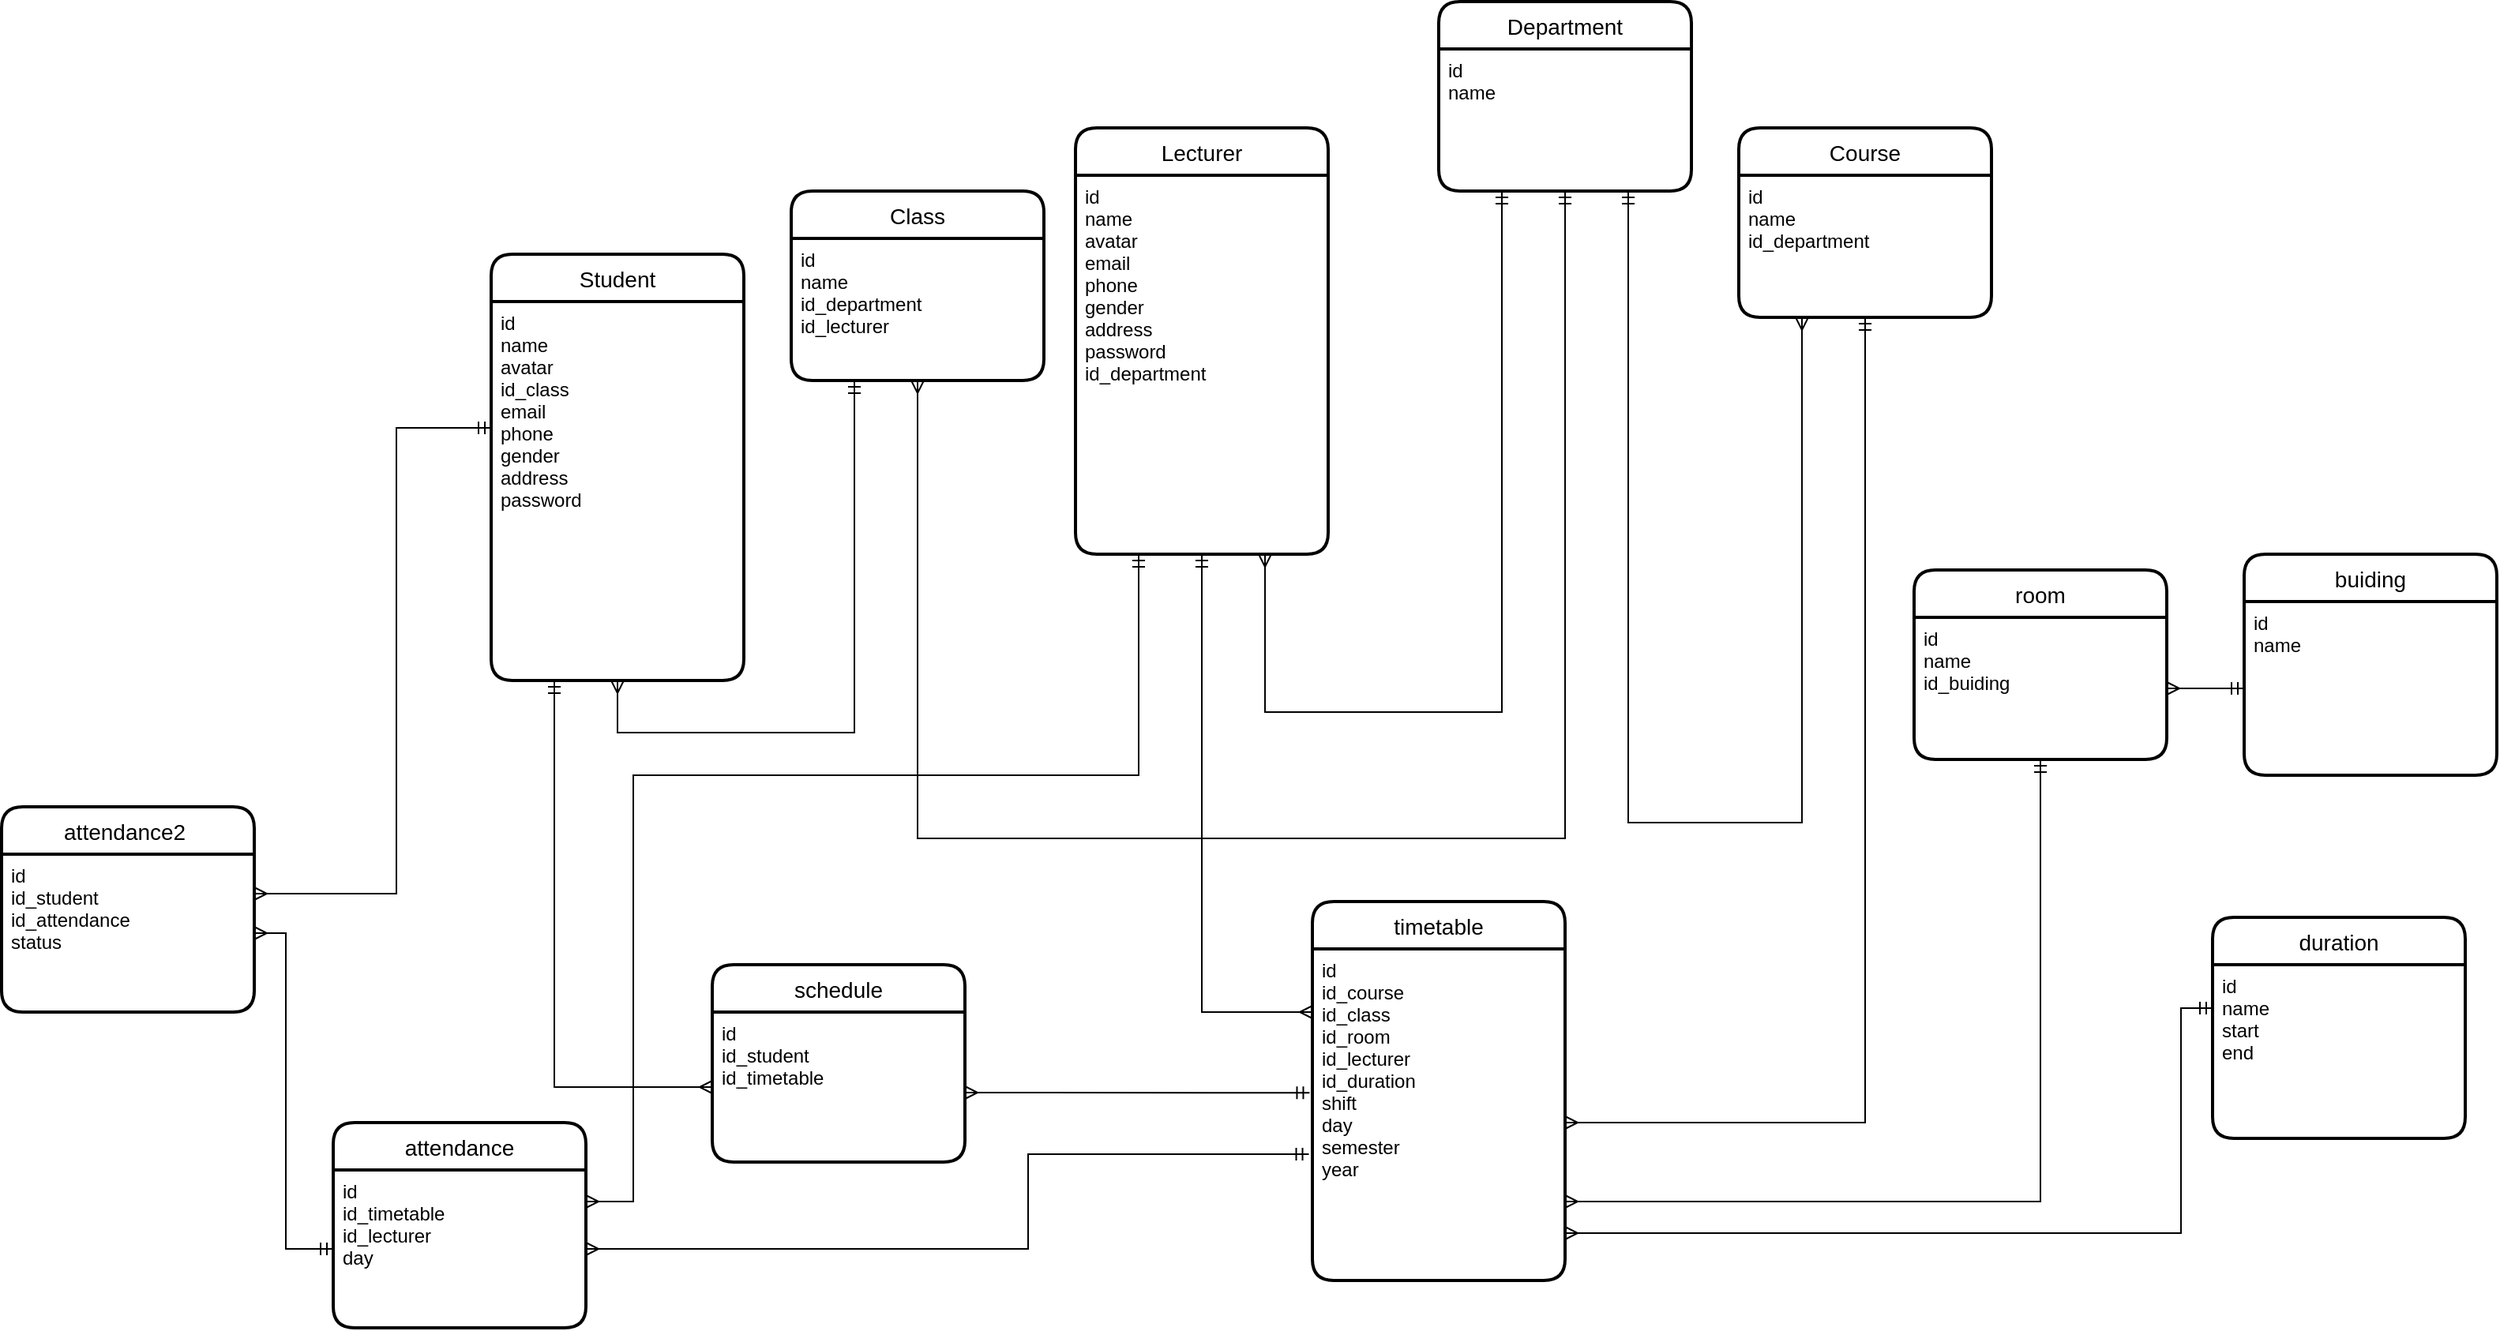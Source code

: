 <mxfile version="18.0.6" type="device"><diagram id="3rJqissA6JiDLcgNYCH2" name="Page-1"><mxGraphModel dx="1221" dy="754" grid="1" gridSize="10" guides="1" tooltips="1" connect="1" arrows="1" fold="1" page="1" pageScale="1" pageWidth="827" pageHeight="1169" math="0" shadow="0"><root><mxCell id="0"/><mxCell id="1" parent="0"/><mxCell id="PKEaGX2Zyq90DAuyqYgx-13" value="Student" style="swimlane;childLayout=stackLayout;horizontal=1;startSize=30;horizontalStack=0;rounded=1;fontSize=14;fontStyle=0;strokeWidth=2;resizeParent=0;resizeLast=1;shadow=0;dashed=0;align=center;" parent="1" vertex="1"><mxGeometry x="340" y="300" width="160" height="270" as="geometry"/></mxCell><mxCell id="PKEaGX2Zyq90DAuyqYgx-14" value="id&#10;name&#10;avatar&#10;id_class&#10;email &#10;phone&#10;gender&#10;address&#10;password&#10;" style="align=left;strokeColor=none;fillColor=none;spacingLeft=4;fontSize=12;verticalAlign=top;resizable=0;rotatable=0;part=1;" parent="PKEaGX2Zyq90DAuyqYgx-13" vertex="1"><mxGeometry y="30" width="160" height="240" as="geometry"/></mxCell><mxCell id="j5pKJVtfpeDa8EhqU6QL-40" style="edgeStyle=orthogonalEdgeStyle;rounded=0;orthogonalLoop=1;jettySize=auto;html=1;entryX=0.5;entryY=1;entryDx=0;entryDy=0;startArrow=ERmany;startFill=0;endArrow=ERmandOne;endFill=0;" parent="1" source="PKEaGX2Zyq90DAuyqYgx-18" target="PKEaGX2Zyq90DAuyqYgx-21" edge="1"><mxGeometry relative="1" as="geometry"><Array as="points"><mxPoint x="610" y="670"/><mxPoint x="1020" y="670"/></Array></mxGeometry></mxCell><mxCell id="PKEaGX2Zyq90DAuyqYgx-18" value="Class" style="swimlane;childLayout=stackLayout;horizontal=1;startSize=30;horizontalStack=0;rounded=1;fontSize=14;fontStyle=0;strokeWidth=2;resizeParent=0;resizeLast=1;shadow=0;dashed=0;align=center;" parent="1" vertex="1"><mxGeometry x="530" y="260" width="160" height="120" as="geometry"/></mxCell><mxCell id="PKEaGX2Zyq90DAuyqYgx-19" value="id&#10;name&#10;id_department&#10;id_lecturer" style="align=left;strokeColor=none;fillColor=none;spacingLeft=4;fontSize=12;verticalAlign=top;resizable=0;rotatable=0;part=1;" parent="PKEaGX2Zyq90DAuyqYgx-18" vertex="1"><mxGeometry y="30" width="160" height="90" as="geometry"/></mxCell><mxCell id="PKEaGX2Zyq90DAuyqYgx-20" value="Department" style="swimlane;childLayout=stackLayout;horizontal=1;startSize=30;horizontalStack=0;rounded=1;fontSize=14;fontStyle=0;strokeWidth=2;resizeParent=0;resizeLast=1;shadow=0;dashed=0;align=center;" parent="1" vertex="1"><mxGeometry x="940" y="140" width="160" height="120" as="geometry"/></mxCell><mxCell id="PKEaGX2Zyq90DAuyqYgx-21" value="id&#10;name" style="align=left;strokeColor=none;fillColor=none;spacingLeft=4;fontSize=12;verticalAlign=top;resizable=0;rotatable=0;part=1;" parent="PKEaGX2Zyq90DAuyqYgx-20" vertex="1"><mxGeometry y="30" width="160" height="90" as="geometry"/></mxCell><mxCell id="j5pKJVtfpeDa8EhqU6QL-22" style="edgeStyle=orthogonalEdgeStyle;rounded=0;orthogonalLoop=1;jettySize=auto;html=1;entryX=0;entryY=0.25;entryDx=0;entryDy=0;startArrow=ERmany;startFill=0;endArrow=ERmandOne;endFill=0;" parent="1" source="PKEaGX2Zyq90DAuyqYgx-22" target="j5pKJVtfpeDa8EhqU6QL-10" edge="1"><mxGeometry relative="1" as="geometry"><Array as="points"><mxPoint x="1410" y="920"/><mxPoint x="1410" y="778"/></Array></mxGeometry></mxCell><mxCell id="PKEaGX2Zyq90DAuyqYgx-22" value="timetable" style="swimlane;childLayout=stackLayout;horizontal=1;startSize=30;horizontalStack=0;rounded=1;fontSize=14;fontStyle=0;strokeWidth=2;resizeParent=0;resizeLast=1;shadow=0;dashed=0;align=center;" parent="1" vertex="1"><mxGeometry x="860" y="710" width="160" height="240" as="geometry"/></mxCell><mxCell id="PKEaGX2Zyq90DAuyqYgx-23" value="id&#10;id_course&#10;id_class&#10;id_room&#10;id_lecturer&#10;id_duration&#10;shift&#10;day&#10;semester&#10;year&#10;" style="align=left;strokeColor=none;fillColor=none;spacingLeft=4;fontSize=12;verticalAlign=top;resizable=0;rotatable=0;part=1;" parent="PKEaGX2Zyq90DAuyqYgx-22" vertex="1"><mxGeometry y="30" width="160" height="210" as="geometry"/></mxCell><mxCell id="ItVR99mCIWh2kCKYdXxZ-1" value="Course" style="swimlane;childLayout=stackLayout;horizontal=1;startSize=30;horizontalStack=0;rounded=1;fontSize=14;fontStyle=0;strokeWidth=2;resizeParent=0;resizeLast=1;shadow=0;dashed=0;align=center;" parent="1" vertex="1"><mxGeometry x="1130" y="220" width="160" height="120" as="geometry"/></mxCell><mxCell id="ItVR99mCIWh2kCKYdXxZ-2" value="id&#10;name&#10;id_department" style="align=left;strokeColor=none;fillColor=none;spacingLeft=4;fontSize=12;verticalAlign=top;resizable=0;rotatable=0;part=1;" parent="ItVR99mCIWh2kCKYdXxZ-1" vertex="1"><mxGeometry y="30" width="160" height="90" as="geometry"/></mxCell><mxCell id="ItVR99mCIWh2kCKYdXxZ-3" value="room" style="swimlane;childLayout=stackLayout;horizontal=1;startSize=30;horizontalStack=0;rounded=1;fontSize=14;fontStyle=0;strokeWidth=2;resizeParent=0;resizeLast=1;shadow=0;dashed=0;align=center;" parent="1" vertex="1"><mxGeometry x="1241" y="500" width="160" height="120" as="geometry"/></mxCell><mxCell id="ItVR99mCIWh2kCKYdXxZ-4" value="id&#10;name&#10;id_buiding&#10;" style="align=left;strokeColor=none;fillColor=none;spacingLeft=4;fontSize=12;verticalAlign=top;resizable=0;rotatable=0;part=1;" parent="ItVR99mCIWh2kCKYdXxZ-3" vertex="1"><mxGeometry y="30" width="160" height="90" as="geometry"/></mxCell><mxCell id="j5pKJVtfpeDa8EhqU6QL-4" value="buiding" style="swimlane;childLayout=stackLayout;horizontal=1;startSize=30;horizontalStack=0;rounded=1;fontSize=14;fontStyle=0;strokeWidth=2;resizeParent=0;resizeLast=1;shadow=0;dashed=0;align=center;" parent="1" vertex="1"><mxGeometry x="1450" y="490" width="160" height="140" as="geometry"/></mxCell><mxCell id="j5pKJVtfpeDa8EhqU6QL-5" value="id&#10;name &#10;" style="align=left;strokeColor=none;fillColor=none;spacingLeft=4;fontSize=12;verticalAlign=top;resizable=0;rotatable=0;part=1;" parent="j5pKJVtfpeDa8EhqU6QL-4" vertex="1"><mxGeometry y="30" width="160" height="110" as="geometry"/></mxCell><mxCell id="j5pKJVtfpeDa8EhqU6QL-9" value="duration" style="swimlane;childLayout=stackLayout;horizontal=1;startSize=30;horizontalStack=0;rounded=1;fontSize=14;fontStyle=0;strokeWidth=2;resizeParent=0;resizeLast=1;shadow=0;dashed=0;align=center;" parent="1" vertex="1"><mxGeometry x="1430" y="720" width="160" height="140" as="geometry"/></mxCell><mxCell id="j5pKJVtfpeDa8EhqU6QL-10" value="id&#10;name&#10;start&#10;end     &#10;" style="align=left;strokeColor=none;fillColor=none;spacingLeft=4;fontSize=12;verticalAlign=top;resizable=0;rotatable=0;part=1;" parent="j5pKJVtfpeDa8EhqU6QL-9" vertex="1"><mxGeometry y="30" width="160" height="110" as="geometry"/></mxCell><mxCell id="j5pKJVtfpeDa8EhqU6QL-15" value="" style="edgeStyle=orthogonalEdgeStyle;fontSize=12;html=1;endArrow=ERmandOne;startArrow=ERmany;rounded=0;entryX=0.25;entryY=1;entryDx=0;entryDy=0;startFill=0;exitX=0.75;exitY=1;exitDx=0;exitDy=0;" parent="1" source="PKEaGX2Zyq90DAuyqYgx-17" target="PKEaGX2Zyq90DAuyqYgx-21" edge="1"><mxGeometry width="100" height="100" relative="1" as="geometry"><mxPoint x="910" y="540" as="sourcePoint"/><mxPoint x="910" y="560" as="targetPoint"/><Array as="points"><mxPoint x="830" y="590"/><mxPoint x="980" y="590"/></Array></mxGeometry></mxCell><mxCell id="PKEaGX2Zyq90DAuyqYgx-16" value="Lecturer" style="swimlane;childLayout=stackLayout;horizontal=1;startSize=30;horizontalStack=0;rounded=1;fontSize=14;fontStyle=0;strokeWidth=2;resizeParent=0;resizeLast=1;shadow=0;dashed=0;align=center;" parent="1" vertex="1"><mxGeometry x="710" y="220" width="160" height="270" as="geometry"/></mxCell><mxCell id="PKEaGX2Zyq90DAuyqYgx-17" value="id&#10;name&#10;avatar&#10;email&#10;phone&#10;gender&#10;address&#10;password&#10;id_department" style="align=left;strokeColor=none;fillColor=none;spacingLeft=4;fontSize=12;verticalAlign=top;resizable=0;rotatable=0;part=1;" parent="PKEaGX2Zyq90DAuyqYgx-16" vertex="1"><mxGeometry y="30" width="160" height="240" as="geometry"/></mxCell><mxCell id="j5pKJVtfpeDa8EhqU6QL-16" value="" style="edgeStyle=orthogonalEdgeStyle;fontSize=12;html=1;endArrow=ERmandOne;startArrow=ERmany;rounded=0;startFill=0;entryX=0.25;entryY=1;entryDx=0;entryDy=0;exitX=0.5;exitY=1;exitDx=0;exitDy=0;" parent="1" source="PKEaGX2Zyq90DAuyqYgx-14" target="PKEaGX2Zyq90DAuyqYgx-19" edge="1"><mxGeometry width="100" height="100" relative="1" as="geometry"><mxPoint x="550" y="420" as="sourcePoint"/><mxPoint x="550" y="450" as="targetPoint"/><Array as="points"><mxPoint x="420" y="603"/><mxPoint x="570" y="603"/></Array></mxGeometry></mxCell><mxCell id="j5pKJVtfpeDa8EhqU6QL-17" value="" style="edgeStyle=orthogonalEdgeStyle;fontSize=12;html=1;endArrow=ERmany;startArrow=ERmandOne;rounded=0;exitX=0.75;exitY=1;exitDx=0;exitDy=0;entryX=0.25;entryY=1;entryDx=0;entryDy=0;endFill=0;startFill=0;" parent="1" source="PKEaGX2Zyq90DAuyqYgx-21" target="ItVR99mCIWh2kCKYdXxZ-2" edge="1"><mxGeometry width="100" height="100" relative="1" as="geometry"><mxPoint x="1131.92" y="627.8" as="sourcePoint"/><mxPoint x="1150" y="505" as="targetPoint"/><Array as="points"><mxPoint x="1060" y="660"/><mxPoint x="1170" y="660"/></Array></mxGeometry></mxCell><mxCell id="j5pKJVtfpeDa8EhqU6QL-25" style="edgeStyle=orthogonalEdgeStyle;rounded=0;orthogonalLoop=1;jettySize=auto;html=1;startArrow=ERmany;startFill=0;endArrow=ERmandOne;endFill=0;entryX=0.5;entryY=1;entryDx=0;entryDy=0;" parent="1" source="PKEaGX2Zyq90DAuyqYgx-23" target="PKEaGX2Zyq90DAuyqYgx-17" edge="1"><mxGeometry relative="1" as="geometry"><Array as="points"><mxPoint x="790" y="780"/></Array><mxPoint x="770" y="550" as="targetPoint"/></mxGeometry></mxCell><mxCell id="j5pKJVtfpeDa8EhqU6QL-26" style="edgeStyle=orthogonalEdgeStyle;rounded=0;orthogonalLoop=1;jettySize=auto;html=1;startArrow=ERmany;startFill=0;endArrow=ERmandOne;endFill=0;entryX=0.5;entryY=1;entryDx=0;entryDy=0;" parent="1" source="PKEaGX2Zyq90DAuyqYgx-23" target="ItVR99mCIWh2kCKYdXxZ-4" edge="1"><mxGeometry relative="1" as="geometry"><Array as="points"><mxPoint x="1321" y="900"/></Array><mxPoint x="1380" y="830" as="targetPoint"/></mxGeometry></mxCell><mxCell id="j5pKJVtfpeDa8EhqU6QL-28" style="edgeStyle=orthogonalEdgeStyle;rounded=0;orthogonalLoop=1;jettySize=auto;html=1;entryX=0.5;entryY=1;entryDx=0;entryDy=0;startArrow=ERmany;startFill=0;endArrow=ERmandOne;endFill=0;" parent="1" source="PKEaGX2Zyq90DAuyqYgx-23" target="ItVR99mCIWh2kCKYdXxZ-2" edge="1"><mxGeometry relative="1" as="geometry"><Array as="points"><mxPoint x="1210" y="850"/></Array></mxGeometry></mxCell><mxCell id="j5pKJVtfpeDa8EhqU6QL-29" style="edgeStyle=orthogonalEdgeStyle;rounded=0;orthogonalLoop=1;jettySize=auto;html=1;startArrow=ERmany;startFill=0;endArrow=ERmandOne;endFill=0;entryX=0;entryY=0.5;entryDx=0;entryDy=0;exitX=1;exitY=0.5;exitDx=0;exitDy=0;" parent="1" source="ItVR99mCIWh2kCKYdXxZ-4" target="j5pKJVtfpeDa8EhqU6QL-5" edge="1"><mxGeometry relative="1" as="geometry"><mxPoint x="1370" y="610" as="targetPoint"/><Array as="points"><mxPoint x="1401" y="575"/></Array></mxGeometry></mxCell><mxCell id="j5pKJVtfpeDa8EhqU6QL-32" value="schedule" style="swimlane;childLayout=stackLayout;horizontal=1;startSize=30;horizontalStack=0;rounded=1;fontSize=14;fontStyle=0;strokeWidth=2;resizeParent=0;resizeLast=1;shadow=0;dashed=0;align=center;" parent="1" vertex="1"><mxGeometry x="480" y="750" width="160" height="125" as="geometry"/></mxCell><mxCell id="j5pKJVtfpeDa8EhqU6QL-34" value="id&#10;id_student&#10;id_timetable" style="align=left;strokeColor=none;fillColor=none;spacingLeft=4;fontSize=12;verticalAlign=top;resizable=0;rotatable=0;part=1;" parent="j5pKJVtfpeDa8EhqU6QL-32" vertex="1"><mxGeometry y="30" width="160" height="95" as="geometry"/></mxCell><mxCell id="j5pKJVtfpeDa8EhqU6QL-35" style="edgeStyle=orthogonalEdgeStyle;rounded=0;orthogonalLoop=1;jettySize=auto;html=1;startArrow=ERmany;startFill=0;endArrow=ERmandOne;endFill=0;entryX=-0.011;entryY=0.434;entryDx=0;entryDy=0;entryPerimeter=0;" parent="1" source="j5pKJVtfpeDa8EhqU6QL-34" target="PKEaGX2Zyq90DAuyqYgx-23" edge="1"><mxGeometry relative="1" as="geometry"><mxPoint x="570" y="915.0" as="targetPoint"/><Array as="points"><mxPoint x="690" y="831"/><mxPoint x="690" y="831"/></Array></mxGeometry></mxCell><mxCell id="j5pKJVtfpeDa8EhqU6QL-36" style="edgeStyle=orthogonalEdgeStyle;rounded=0;orthogonalLoop=1;jettySize=auto;html=1;entryX=0.25;entryY=1;entryDx=0;entryDy=0;startArrow=ERmany;startFill=0;endArrow=ERmandOne;endFill=0;exitX=0;exitY=0.5;exitDx=0;exitDy=0;" parent="1" source="j5pKJVtfpeDa8EhqU6QL-34" target="PKEaGX2Zyq90DAuyqYgx-14" edge="1"><mxGeometry relative="1" as="geometry"><Array as="points"><mxPoint x="380" y="828"/></Array></mxGeometry></mxCell><mxCell id="L8MFfa51mEWzMr1RMMXo-1" value="attendance" style="swimlane;childLayout=stackLayout;horizontal=1;startSize=30;horizontalStack=0;rounded=1;fontSize=14;fontStyle=0;strokeWidth=2;resizeParent=0;resizeLast=1;shadow=0;dashed=0;align=center;" parent="1" vertex="1"><mxGeometry x="240" y="850" width="160" height="130" as="geometry"/></mxCell><mxCell id="L8MFfa51mEWzMr1RMMXo-2" value="id&#10;id_timetable&#10;id_lecturer&#10;day&#10;" style="align=left;strokeColor=none;fillColor=none;spacingLeft=4;fontSize=12;verticalAlign=top;resizable=0;rotatable=0;part=1;" parent="L8MFfa51mEWzMr1RMMXo-1" vertex="1"><mxGeometry y="30" width="160" height="100" as="geometry"/></mxCell><mxCell id="L8MFfa51mEWzMr1RMMXo-3" value="attendance2 " style="swimlane;childLayout=stackLayout;horizontal=1;startSize=30;horizontalStack=0;rounded=1;fontSize=14;fontStyle=0;strokeWidth=2;resizeParent=0;resizeLast=1;shadow=0;dashed=0;align=center;" parent="1" vertex="1"><mxGeometry x="30" y="650" width="160" height="130" as="geometry"/></mxCell><mxCell id="L8MFfa51mEWzMr1RMMXo-4" value="id &#10;id_student&#10;id_attendance&#10;status" style="align=left;strokeColor=none;fillColor=none;spacingLeft=4;fontSize=12;verticalAlign=top;resizable=0;rotatable=0;part=1;" parent="L8MFfa51mEWzMr1RMMXo-3" vertex="1"><mxGeometry y="30" width="160" height="100" as="geometry"/></mxCell><mxCell id="L8MFfa51mEWzMr1RMMXo-5" style="edgeStyle=orthogonalEdgeStyle;rounded=0;orthogonalLoop=1;jettySize=auto;html=1;entryX=-0.014;entryY=0.619;entryDx=0;entryDy=0;startArrow=ERmany;startFill=0;endArrow=ERmandOne;endFill=0;entryPerimeter=0;" parent="1" source="L8MFfa51mEWzMr1RMMXo-2" target="PKEaGX2Zyq90DAuyqYgx-23" edge="1"><mxGeometry relative="1" as="geometry"><Array as="points"><mxPoint x="680" y="930"/><mxPoint x="680" y="870"/></Array></mxGeometry></mxCell><mxCell id="L8MFfa51mEWzMr1RMMXo-6" style="edgeStyle=orthogonalEdgeStyle;rounded=0;orthogonalLoop=1;jettySize=auto;html=1;startArrow=ERmandOne;startFill=0;endArrow=ERmany;endFill=0;exitX=0;exitY=0.5;exitDx=0;exitDy=0;entryX=1;entryY=0.5;entryDx=0;entryDy=0;" parent="1" source="L8MFfa51mEWzMr1RMMXo-2" target="L8MFfa51mEWzMr1RMMXo-4" edge="1"><mxGeometry relative="1" as="geometry"><mxPoint x="300" y="1200" as="targetPoint"/><Array as="points"><mxPoint x="210" y="930"/><mxPoint x="210" y="730"/></Array></mxGeometry></mxCell><mxCell id="L8MFfa51mEWzMr1RMMXo-7" style="edgeStyle=orthogonalEdgeStyle;rounded=0;orthogonalLoop=1;jettySize=auto;html=1;entryX=0.25;entryY=1;entryDx=0;entryDy=0;startArrow=ERmany;startFill=0;endArrow=ERmandOne;endFill=0;" parent="1" source="L8MFfa51mEWzMr1RMMXo-2" target="PKEaGX2Zyq90DAuyqYgx-17" edge="1"><mxGeometry relative="1" as="geometry"><Array as="points"><mxPoint x="430" y="900"/><mxPoint x="430" y="630"/><mxPoint x="750" y="630"/></Array></mxGeometry></mxCell><mxCell id="L8MFfa51mEWzMr1RMMXo-8" style="edgeStyle=orthogonalEdgeStyle;rounded=0;orthogonalLoop=1;jettySize=auto;html=1;startArrow=ERmany;startFill=0;endArrow=ERmandOne;endFill=0;exitX=1;exitY=0.25;exitDx=0;exitDy=0;" parent="1" source="L8MFfa51mEWzMr1RMMXo-4" edge="1"><mxGeometry relative="1" as="geometry"><Array as="points"><mxPoint x="280" y="705"/><mxPoint x="280" y="410"/></Array><mxPoint x="340" y="410" as="targetPoint"/></mxGeometry></mxCell></root></mxGraphModel></diagram></mxfile>